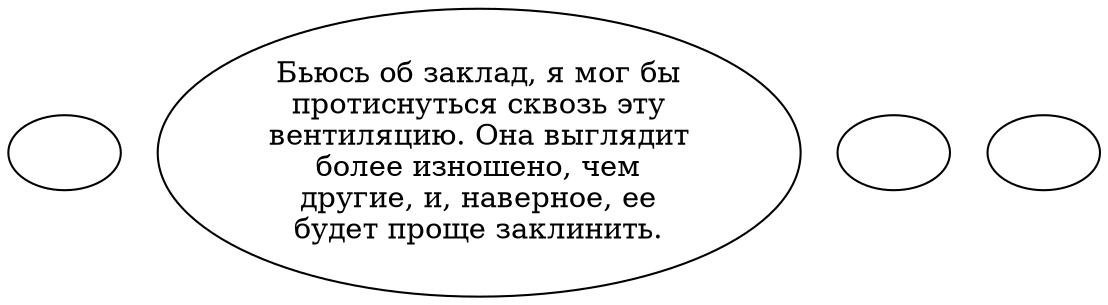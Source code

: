 digraph epas8 {
  "start" [style=filled       fillcolor="#FFFFFF"       color="#000000"]
  "start" [label=""]
  "spatial_p_proc" [style=filled       fillcolor="#FFFFFF"       color="#000000"]
  "spatial_p_proc" [label="Бьюсь об заклад, я мог бы\nпротиснуться сквозь эту\nвентиляцию. Она выглядит\nболее изношено, чем\nдругие, и, наверное, ее\nбудет проще заклинить."]
  "map_enter_p_proc" [style=filled       fillcolor="#FFFFFF"       color="#000000"]
  "map_enter_p_proc" [label=""]
  "map_update_p_proc" [style=filled       fillcolor="#FFFFFF"       color="#000000"]
  "map_update_p_proc" [label=""]
}